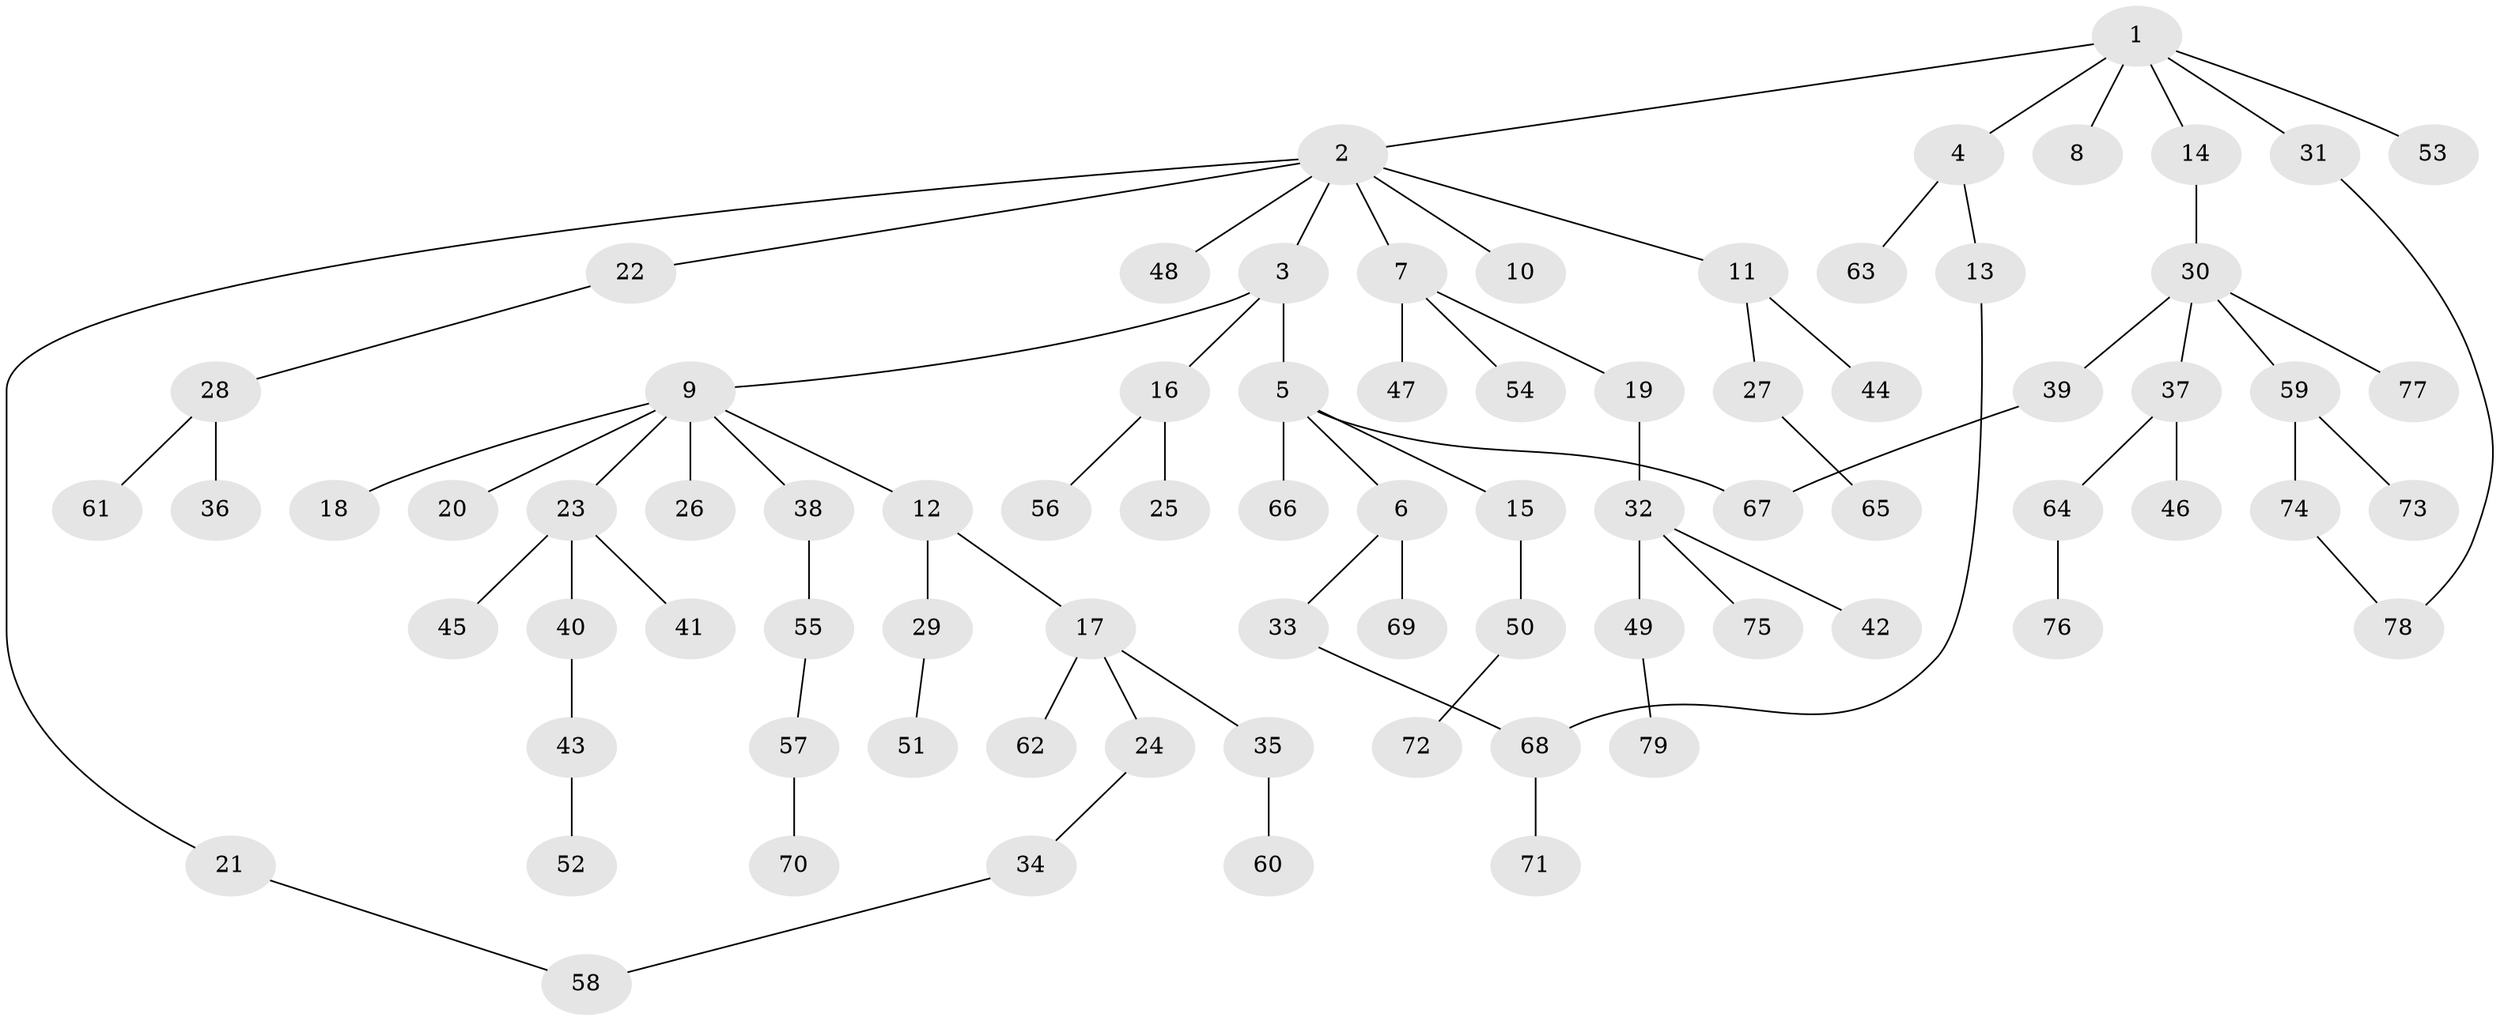 // Generated by graph-tools (version 1.1) at 2025/01/03/09/25 03:01:07]
// undirected, 79 vertices, 82 edges
graph export_dot {
graph [start="1"]
  node [color=gray90,style=filled];
  1;
  2;
  3;
  4;
  5;
  6;
  7;
  8;
  9;
  10;
  11;
  12;
  13;
  14;
  15;
  16;
  17;
  18;
  19;
  20;
  21;
  22;
  23;
  24;
  25;
  26;
  27;
  28;
  29;
  30;
  31;
  32;
  33;
  34;
  35;
  36;
  37;
  38;
  39;
  40;
  41;
  42;
  43;
  44;
  45;
  46;
  47;
  48;
  49;
  50;
  51;
  52;
  53;
  54;
  55;
  56;
  57;
  58;
  59;
  60;
  61;
  62;
  63;
  64;
  65;
  66;
  67;
  68;
  69;
  70;
  71;
  72;
  73;
  74;
  75;
  76;
  77;
  78;
  79;
  1 -- 2;
  1 -- 4;
  1 -- 8;
  1 -- 14;
  1 -- 31;
  1 -- 53;
  2 -- 3;
  2 -- 7;
  2 -- 10;
  2 -- 11;
  2 -- 21;
  2 -- 22;
  2 -- 48;
  3 -- 5;
  3 -- 9;
  3 -- 16;
  4 -- 13;
  4 -- 63;
  5 -- 6;
  5 -- 15;
  5 -- 66;
  5 -- 67;
  6 -- 33;
  6 -- 69;
  7 -- 19;
  7 -- 47;
  7 -- 54;
  9 -- 12;
  9 -- 18;
  9 -- 20;
  9 -- 23;
  9 -- 26;
  9 -- 38;
  11 -- 27;
  11 -- 44;
  12 -- 17;
  12 -- 29;
  13 -- 68;
  14 -- 30;
  15 -- 50;
  16 -- 25;
  16 -- 56;
  17 -- 24;
  17 -- 35;
  17 -- 62;
  19 -- 32;
  21 -- 58;
  22 -- 28;
  23 -- 40;
  23 -- 41;
  23 -- 45;
  24 -- 34;
  27 -- 65;
  28 -- 36;
  28 -- 61;
  29 -- 51;
  30 -- 37;
  30 -- 39;
  30 -- 59;
  30 -- 77;
  31 -- 78;
  32 -- 42;
  32 -- 49;
  32 -- 75;
  33 -- 68;
  34 -- 58;
  35 -- 60;
  37 -- 46;
  37 -- 64;
  38 -- 55;
  39 -- 67;
  40 -- 43;
  43 -- 52;
  49 -- 79;
  50 -- 72;
  55 -- 57;
  57 -- 70;
  59 -- 73;
  59 -- 74;
  64 -- 76;
  68 -- 71;
  74 -- 78;
}
